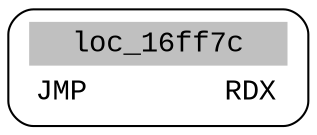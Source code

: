 digraph asm_graph {
1941 [
shape="Mrecord" fontname="Courier New"label =<<table border="0" cellborder="0" cellpadding="3"><tr><td align="center" colspan="2" bgcolor="grey">loc_16ff7c</td></tr><tr><td align="left">JMP        RDX</td></tr></table>> ];
}